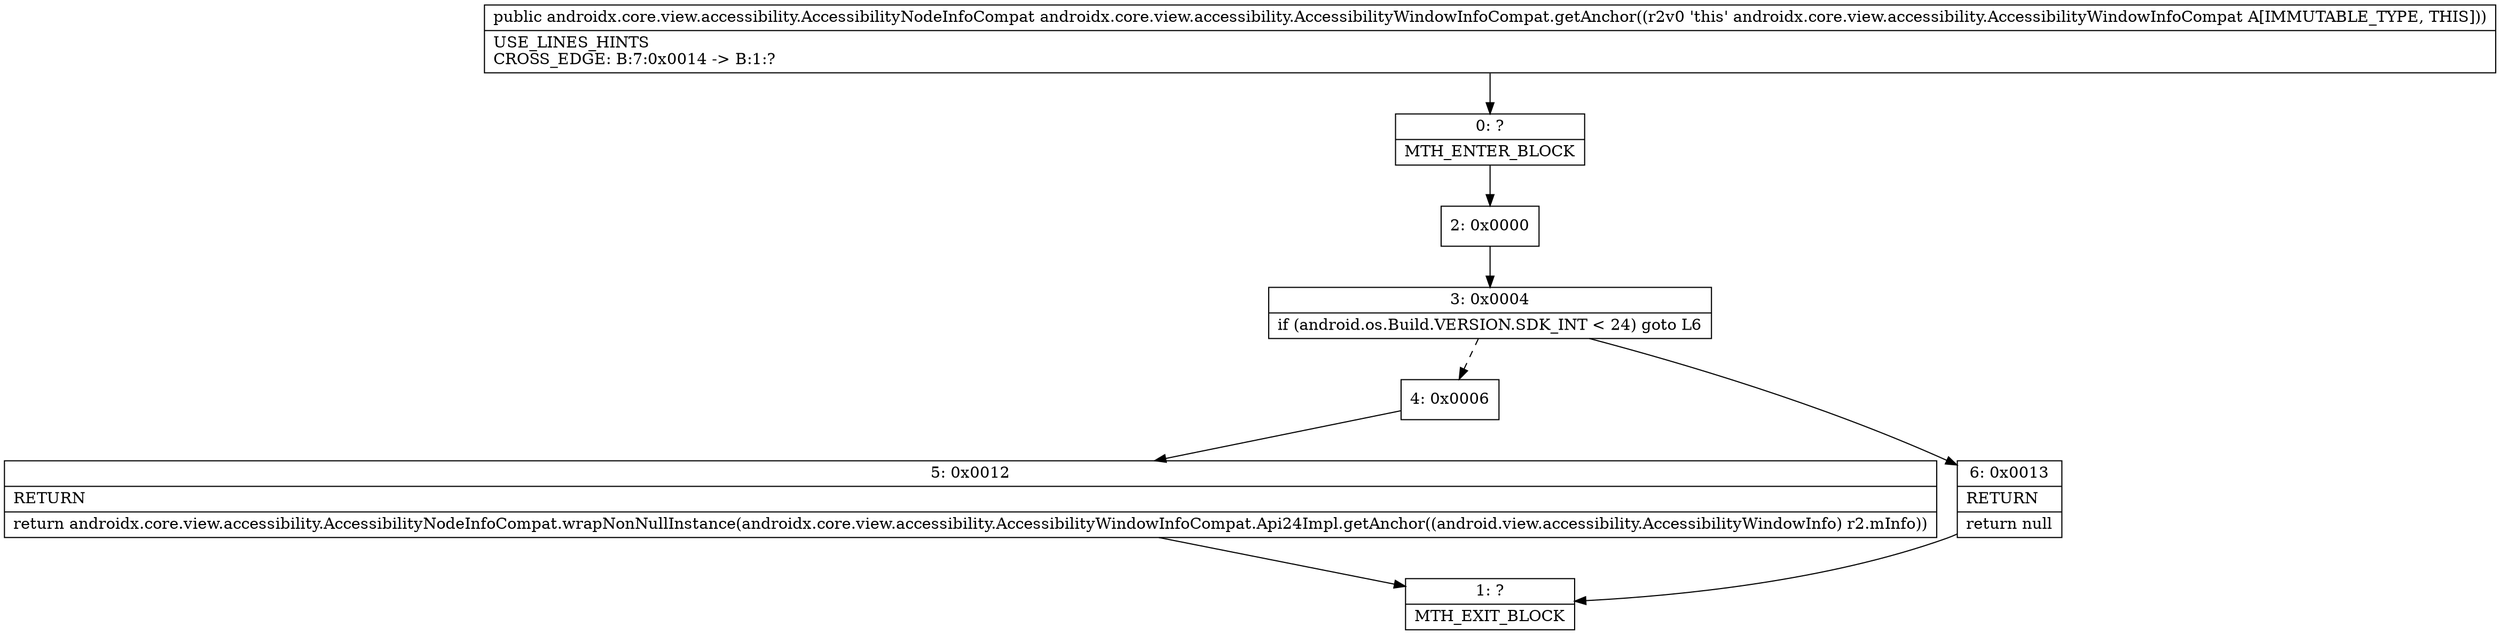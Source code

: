 digraph "CFG forandroidx.core.view.accessibility.AccessibilityWindowInfoCompat.getAnchor()Landroidx\/core\/view\/accessibility\/AccessibilityNodeInfoCompat;" {
Node_0 [shape=record,label="{0\:\ ?|MTH_ENTER_BLOCK\l}"];
Node_2 [shape=record,label="{2\:\ 0x0000}"];
Node_3 [shape=record,label="{3\:\ 0x0004|if (android.os.Build.VERSION.SDK_INT \< 24) goto L6\l}"];
Node_4 [shape=record,label="{4\:\ 0x0006}"];
Node_5 [shape=record,label="{5\:\ 0x0012|RETURN\l|return androidx.core.view.accessibility.AccessibilityNodeInfoCompat.wrapNonNullInstance(androidx.core.view.accessibility.AccessibilityWindowInfoCompat.Api24Impl.getAnchor((android.view.accessibility.AccessibilityWindowInfo) r2.mInfo))\l}"];
Node_1 [shape=record,label="{1\:\ ?|MTH_EXIT_BLOCK\l}"];
Node_6 [shape=record,label="{6\:\ 0x0013|RETURN\l|return null\l}"];
MethodNode[shape=record,label="{public androidx.core.view.accessibility.AccessibilityNodeInfoCompat androidx.core.view.accessibility.AccessibilityWindowInfoCompat.getAnchor((r2v0 'this' androidx.core.view.accessibility.AccessibilityWindowInfoCompat A[IMMUTABLE_TYPE, THIS]))  | USE_LINES_HINTS\lCROSS_EDGE: B:7:0x0014 \-\> B:1:?\l}"];
MethodNode -> Node_0;Node_0 -> Node_2;
Node_2 -> Node_3;
Node_3 -> Node_4[style=dashed];
Node_3 -> Node_6;
Node_4 -> Node_5;
Node_5 -> Node_1;
Node_6 -> Node_1;
}

